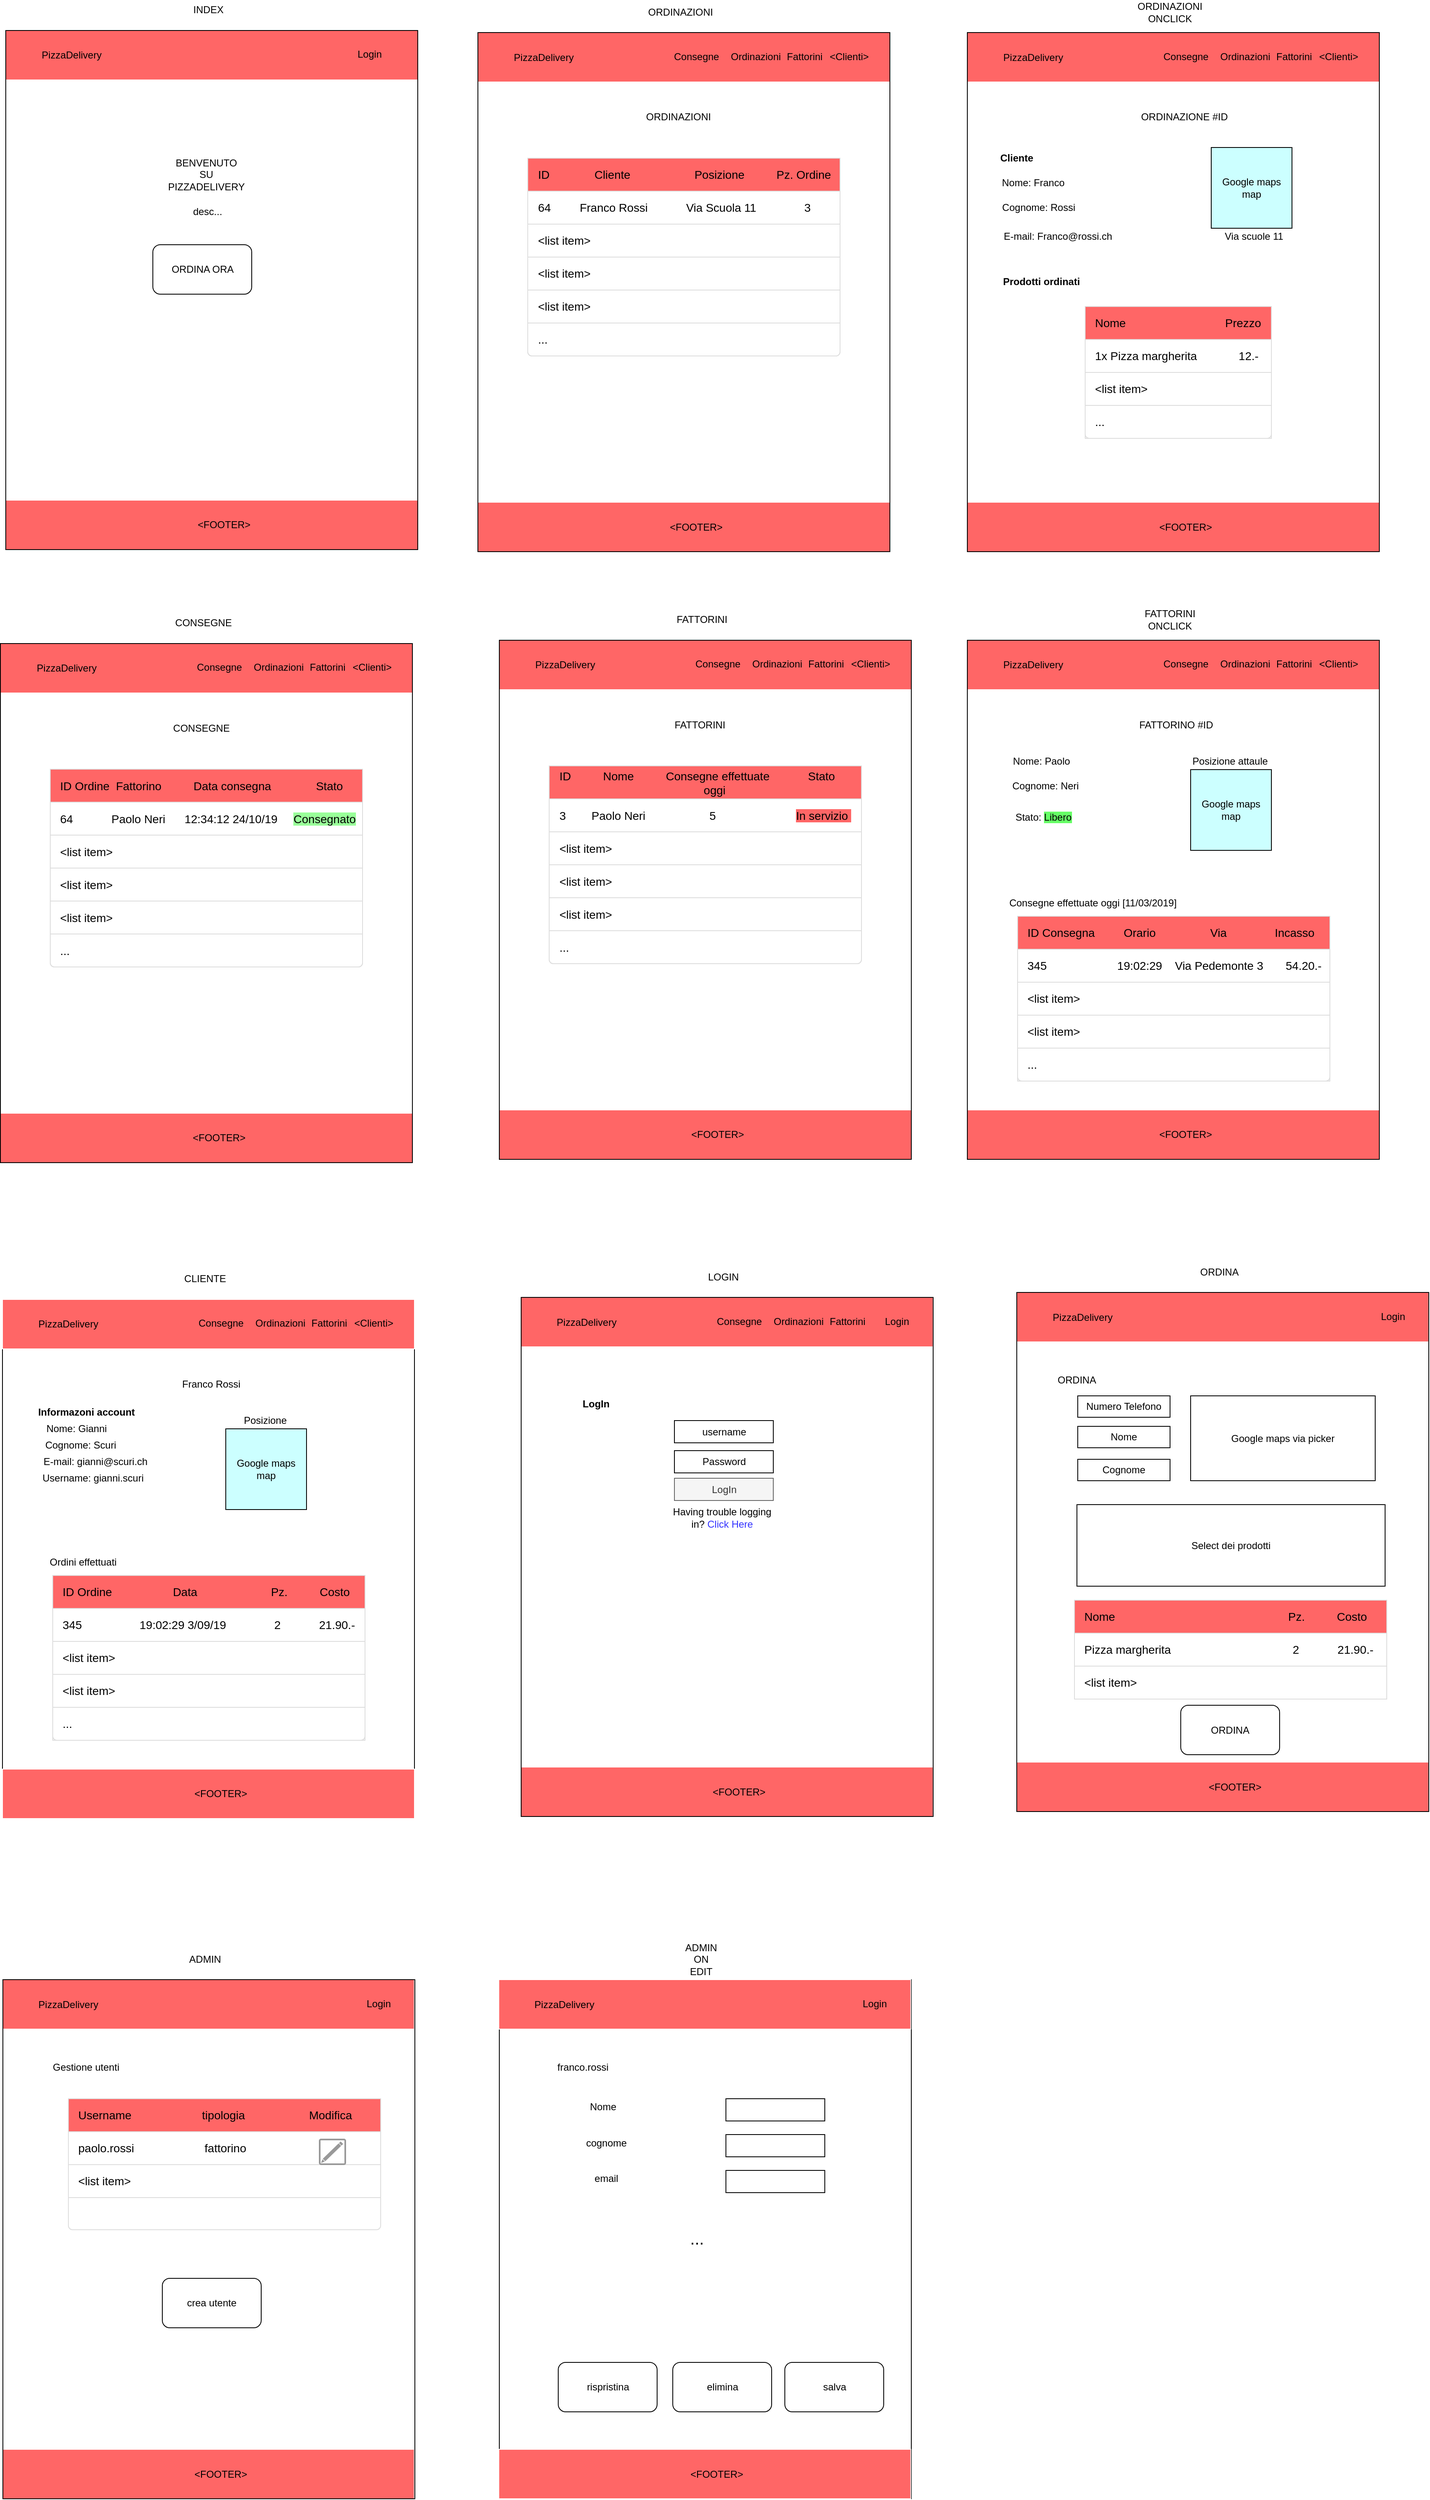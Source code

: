 <mxfile pages="1" version="11.2.8" type="device"><diagram id="FAtNxonMxum7XKvVbo5S" name="Page-1"><mxGraphModel dx="1113" dy="800" grid="0" gridSize="10" guides="1" tooltips="1" connect="1" arrows="1" fold="1" page="0" pageScale="1" pageWidth="1169" pageHeight="827" math="0" shadow="0"><root><mxCell id="0"/><mxCell id="1" parent="0"/><mxCell id="zmgNjUfw8StozBmQFIme-34" value="" style="rounded=0;whiteSpace=wrap;html=1;strokeColor=#000000;fillColor=none;" vertex="1" parent="1"><mxGeometry x="712" y="2530.5" width="500" height="630" as="geometry"/></mxCell><mxCell id="e07GhaDugi4mD9dxbuCD-139" value="" style="rounded=0;whiteSpace=wrap;html=1;strokeColor=#000000;fillColor=none;" parent="1" vertex="1"><mxGeometry x="109" y="1705" width="500" height="630" as="geometry"/></mxCell><mxCell id="e07GhaDugi4mD9dxbuCD-17" value="" style="rounded=0;whiteSpace=wrap;html=1;fillColor=#FF6666;strokeColor=#FFFFFF;" parent="1" vertex="1"><mxGeometry x="113" y="735" width="500" height="60" as="geometry"/></mxCell><mxCell id="e07GhaDugi4mD9dxbuCD-2" value="" style="rounded=0;whiteSpace=wrap;html=1;fillColor=#FF6666;strokeColor=#FFFFFF;" parent="1" vertex="1"><mxGeometry x="113" y="165" width="500" height="60" as="geometry"/></mxCell><mxCell id="e07GhaDugi4mD9dxbuCD-3" value="PizzaDelivery" style="text;html=1;align=center;verticalAlign=middle;whiteSpace=wrap;rounded=0;" parent="1" vertex="1"><mxGeometry x="128" y="185" width="130" height="20" as="geometry"/></mxCell><mxCell id="e07GhaDugi4mD9dxbuCD-4" value="Login" style="text;html=1;" parent="1" vertex="1"><mxGeometry x="538" y="180" width="60" height="30" as="geometry"/></mxCell><mxCell id="e07GhaDugi4mD9dxbuCD-18" value="&amp;lt;FOOTER&amp;gt;" style="text;html=1;strokeColor=none;fillColor=none;align=center;verticalAlign=middle;whiteSpace=wrap;rounded=0;" parent="1" vertex="1"><mxGeometry x="358" y="755" width="40" height="20" as="geometry"/></mxCell><mxCell id="e07GhaDugi4mD9dxbuCD-19" value="BENVENUTO SU PIZZADELIVERY" style="text;html=1;strokeColor=none;fillColor=none;align=center;verticalAlign=middle;whiteSpace=wrap;rounded=0;" parent="1" vertex="1"><mxGeometry x="320" y="330" width="73" height="20" as="geometry"/></mxCell><mxCell id="e07GhaDugi4mD9dxbuCD-20" value="desc..." style="text;html=1;strokeColor=none;fillColor=none;align=center;verticalAlign=middle;whiteSpace=wrap;rounded=0;" parent="1" vertex="1"><mxGeometry x="257" y="350" width="202" height="70" as="geometry"/></mxCell><mxCell id="e07GhaDugi4mD9dxbuCD-22" value="INDEX" style="text;html=1;strokeColor=none;fillColor=none;align=center;verticalAlign=middle;whiteSpace=wrap;rounded=0;" parent="1" vertex="1"><mxGeometry x="339" y="130" width="40" height="20" as="geometry"/></mxCell><mxCell id="e07GhaDugi4mD9dxbuCD-23" value="" style="rounded=0;whiteSpace=wrap;html=1;fillColor=#FF6666;strokeColor=#FFFFFF;" parent="1" vertex="1"><mxGeometry x="686" y="737.5" width="500" height="60" as="geometry"/></mxCell><mxCell id="e07GhaDugi4mD9dxbuCD-24" value="" style="rounded=0;whiteSpace=wrap;html=1;fillColor=#FF6666;strokeColor=#FFFFFF;" parent="1" vertex="1"><mxGeometry x="686" y="167.5" width="500" height="60" as="geometry"/></mxCell><mxCell id="e07GhaDugi4mD9dxbuCD-25" value="PizzaDelivery" style="text;html=1;align=center;verticalAlign=middle;whiteSpace=wrap;rounded=0;" parent="1" vertex="1"><mxGeometry x="701" y="187.5" width="130" height="20" as="geometry"/></mxCell><mxCell id="e07GhaDugi4mD9dxbuCD-26" value="&amp;lt;Clienti&amp;gt;" style="text;html=1;" parent="1" vertex="1"><mxGeometry x="1111" y="182.5" width="60" height="30" as="geometry"/></mxCell><mxCell id="e07GhaDugi4mD9dxbuCD-27" value="Fattorini" style="text;html=1;" parent="1" vertex="1"><mxGeometry x="1059" y="182.5" width="60" height="30" as="geometry"/></mxCell><mxCell id="e07GhaDugi4mD9dxbuCD-29" value="Consegne" style="text;html=1;" parent="1" vertex="1"><mxGeometry x="922" y="182.5" width="60" height="30" as="geometry"/></mxCell><mxCell id="e07GhaDugi4mD9dxbuCD-31" value="&amp;lt;FOOTER&amp;gt;" style="text;html=1;strokeColor=none;fillColor=none;align=center;verticalAlign=middle;whiteSpace=wrap;rounded=0;" parent="1" vertex="1"><mxGeometry x="931" y="757.5" width="40" height="20" as="geometry"/></mxCell><mxCell id="e07GhaDugi4mD9dxbuCD-32" value="ORDINAZIONI" style="text;html=1;strokeColor=none;fillColor=none;align=center;verticalAlign=middle;whiteSpace=wrap;rounded=0;" parent="1" vertex="1"><mxGeometry x="893" y="260" width="73" height="20" as="geometry"/></mxCell><mxCell id="e07GhaDugi4mD9dxbuCD-35" value="ORDINAZIONI" style="text;html=1;strokeColor=none;fillColor=none;align=center;verticalAlign=middle;whiteSpace=wrap;rounded=0;" parent="1" vertex="1"><mxGeometry x="912" y="132.5" width="40" height="20" as="geometry"/></mxCell><mxCell id="e07GhaDugi4mD9dxbuCD-36" value="Ordinazioni" style="text;html=1;" parent="1" vertex="1"><mxGeometry x="991" y="182.5" width="60" height="30" as="geometry"/></mxCell><mxCell id="e07GhaDugi4mD9dxbuCD-38" value="" style="html=1;shadow=0;dashed=0;shape=mxgraph.bootstrap.rrect;rSize=5;strokeColor=#dddddd;fillColor=#ffffff;" parent="1" vertex="1"><mxGeometry x="746.5" y="320" width="379" height="240" as="geometry"/></mxCell><mxCell id="e07GhaDugi4mD9dxbuCD-40" value="ID&amp;nbsp; &amp;nbsp; &amp;nbsp; &amp;nbsp; &amp;nbsp; &amp;nbsp; &amp;nbsp; Cliente&amp;nbsp; &amp;nbsp; &amp;nbsp; &amp;nbsp; &amp;nbsp; &amp;nbsp; &amp;nbsp; &amp;nbsp; &amp;nbsp; &amp;nbsp; Posizione&amp;nbsp; &amp;nbsp; &amp;nbsp; &amp;nbsp; &amp;nbsp; Pz. Ordine&amp;nbsp;" style="strokeColor=inherit;fillColor=#FF6666;gradientColor=inherit;html=1;shadow=0;dashed=0;shape=mxgraph.bootstrap.rect;align=left;spacingLeft=10;whiteSpace=wrap;fontSize=14;whiteSpace=wrap;resizeWidth=1;" parent="e07GhaDugi4mD9dxbuCD-38" vertex="1"><mxGeometry width="379" height="40" relative="1" as="geometry"><mxPoint as="offset"/></mxGeometry></mxCell><mxCell id="e07GhaDugi4mD9dxbuCD-41" value="64&amp;nbsp; &amp;nbsp; &amp;nbsp; &amp;nbsp; &amp;nbsp;Franco Rossi&amp;nbsp; &amp;nbsp; &amp;nbsp; &amp;nbsp; &amp;nbsp; &amp;nbsp; Via Scuola 11&amp;nbsp; &amp;nbsp; &amp;nbsp; &amp;nbsp; &amp;nbsp; &amp;nbsp; &amp;nbsp; &amp;nbsp;3&amp;nbsp;" style="strokeColor=inherit;fillColor=inherit;gradientColor=inherit;html=1;shadow=0;dashed=0;shape=mxgraph.bootstrap.rect;spacingLeft=10;fontSize=14;align=left;whiteSpace=wrap;resizeWidth=1;" parent="e07GhaDugi4mD9dxbuCD-38" vertex="1"><mxGeometry width="379" height="40" relative="1" as="geometry"><mxPoint y="40" as="offset"/></mxGeometry></mxCell><mxCell id="e07GhaDugi4mD9dxbuCD-42" value="&amp;lt;list item&amp;gt;" style="strokeColor=inherit;fillColor=inherit;gradientColor=inherit;html=1;shadow=0;dashed=0;shape=mxgraph.bootstrap.rect;spacingLeft=10;fontSize=14;align=left;whiteSpace=wrap;resizeWidth=1;" parent="e07GhaDugi4mD9dxbuCD-38" vertex="1"><mxGeometry width="379" height="40" relative="1" as="geometry"><mxPoint y="80" as="offset"/></mxGeometry></mxCell><mxCell id="e07GhaDugi4mD9dxbuCD-43" value="&amp;lt;list item&amp;gt;" style="strokeColor=inherit;fillColor=inherit;gradientColor=inherit;html=1;shadow=0;dashed=0;shape=mxgraph.bootstrap.rect;spacingLeft=10;fontSize=14;align=left;whiteSpace=wrap;resizeWidth=1;" parent="e07GhaDugi4mD9dxbuCD-38" vertex="1"><mxGeometry width="379" height="40" relative="1" as="geometry"><mxPoint y="120" as="offset"/></mxGeometry></mxCell><mxCell id="e07GhaDugi4mD9dxbuCD-44" value="&amp;lt;list item&amp;gt;" style="strokeColor=inherit;fillColor=inherit;gradientColor=inherit;html=1;shadow=0;dashed=0;shape=mxgraph.bootstrap.rect;spacingLeft=10;fontSize=14;align=left;whiteSpace=wrap;resizeWidth=1;" parent="e07GhaDugi4mD9dxbuCD-38" vertex="1"><mxGeometry width="379" height="40" relative="1" as="geometry"><mxPoint y="160" as="offset"/></mxGeometry></mxCell><mxCell id="e07GhaDugi4mD9dxbuCD-45" value="..." style="strokeColor=inherit;fillColor=inherit;gradientColor=inherit;html=1;shadow=0;dashed=0;shape=mxgraph.bootstrap.bottomButton;rSize=5;spacingLeft=10;fontSize=14;align=left;whiteSpace=wrap;resizeWidth=1;" parent="e07GhaDugi4mD9dxbuCD-38" vertex="1"><mxGeometry y="1" width="379" height="40" relative="1" as="geometry"><mxPoint y="-40" as="offset"/></mxGeometry></mxCell><mxCell id="e07GhaDugi4mD9dxbuCD-48" value="" style="rounded=0;whiteSpace=wrap;html=1;fillColor=#FF6666;strokeColor=#FFFFFF;" parent="1" vertex="1"><mxGeometry x="1280" y="737.5" width="500" height="60" as="geometry"/></mxCell><mxCell id="e07GhaDugi4mD9dxbuCD-49" value="" style="rounded=0;whiteSpace=wrap;html=1;fillColor=#FF6666;strokeColor=#FFFFFF;" parent="1" vertex="1"><mxGeometry x="1280" y="167.5" width="500" height="60" as="geometry"/></mxCell><mxCell id="e07GhaDugi4mD9dxbuCD-50" value="PizzaDelivery" style="text;html=1;align=center;verticalAlign=middle;whiteSpace=wrap;rounded=0;" parent="1" vertex="1"><mxGeometry x="1295" y="187.5" width="130" height="20" as="geometry"/></mxCell><mxCell id="e07GhaDugi4mD9dxbuCD-51" value="&amp;lt;Clienti&amp;gt;" style="text;html=1;" parent="1" vertex="1"><mxGeometry x="1705" y="182.5" width="60" height="30" as="geometry"/></mxCell><mxCell id="e07GhaDugi4mD9dxbuCD-52" value="Fattorini" style="text;html=1;" parent="1" vertex="1"><mxGeometry x="1653" y="182.5" width="60" height="30" as="geometry"/></mxCell><mxCell id="e07GhaDugi4mD9dxbuCD-53" value="Consegne" style="text;html=1;" parent="1" vertex="1"><mxGeometry x="1516" y="182.5" width="60" height="30" as="geometry"/></mxCell><mxCell id="e07GhaDugi4mD9dxbuCD-54" value="&amp;lt;FOOTER&amp;gt;" style="text;html=1;strokeColor=none;fillColor=none;align=center;verticalAlign=middle;whiteSpace=wrap;rounded=0;" parent="1" vertex="1"><mxGeometry x="1525" y="757.5" width="40" height="20" as="geometry"/></mxCell><mxCell id="e07GhaDugi4mD9dxbuCD-55" value="ORDINAZIONE #ID" style="text;html=1;strokeColor=none;fillColor=none;align=center;verticalAlign=middle;whiteSpace=wrap;rounded=0;" parent="1" vertex="1"><mxGeometry x="1487" y="260" width="113" height="20" as="geometry"/></mxCell><mxCell id="e07GhaDugi4mD9dxbuCD-56" value="ORDINAZIONI ONCLICK" style="text;html=1;strokeColor=none;fillColor=none;align=center;verticalAlign=middle;whiteSpace=wrap;rounded=0;" parent="1" vertex="1"><mxGeometry x="1506" y="132.5" width="40" height="20" as="geometry"/></mxCell><mxCell id="e07GhaDugi4mD9dxbuCD-57" value="Ordinazioni" style="text;html=1;" parent="1" vertex="1"><mxGeometry x="1585" y="182.5" width="60" height="30" as="geometry"/></mxCell><mxCell id="e07GhaDugi4mD9dxbuCD-58" value="" style="html=1;shadow=0;dashed=0;shape=mxgraph.bootstrap.rrect;rSize=5;strokeColor=#dddddd;fillColor=#ffffff;" parent="1" vertex="1"><mxGeometry x="1423" y="500" width="226" height="160" as="geometry"/></mxCell><mxCell id="e07GhaDugi4mD9dxbuCD-59" value="Nome&amp;nbsp; &amp;nbsp; &amp;nbsp; &amp;nbsp; &amp;nbsp; &amp;nbsp; &amp;nbsp; &amp;nbsp; &amp;nbsp; &amp;nbsp; &amp;nbsp; &amp;nbsp; &amp;nbsp; &amp;nbsp; &amp;nbsp; &amp;nbsp;Prezzo" style="strokeColor=inherit;fillColor=#FF6666;gradientColor=inherit;html=1;shadow=0;dashed=0;shape=mxgraph.bootstrap.rect;align=left;spacingLeft=10;whiteSpace=wrap;fontSize=14;whiteSpace=wrap;resizeWidth=1;" parent="e07GhaDugi4mD9dxbuCD-58" vertex="1"><mxGeometry width="226" height="40" relative="1" as="geometry"><mxPoint as="offset"/></mxGeometry></mxCell><mxCell id="e07GhaDugi4mD9dxbuCD-60" value="1x Pizza margherita&amp;nbsp; &amp;nbsp; &amp;nbsp; &amp;nbsp; &amp;nbsp; &amp;nbsp; &amp;nbsp;12.-" style="strokeColor=inherit;fillColor=inherit;gradientColor=inherit;html=1;shadow=0;dashed=0;shape=mxgraph.bootstrap.rect;spacingLeft=10;fontSize=14;align=left;whiteSpace=wrap;resizeWidth=1;" parent="e07GhaDugi4mD9dxbuCD-58" vertex="1"><mxGeometry width="226" height="40" relative="1" as="geometry"><mxPoint y="40" as="offset"/></mxGeometry></mxCell><mxCell id="e07GhaDugi4mD9dxbuCD-61" value="&amp;lt;list item&amp;gt;" style="strokeColor=inherit;fillColor=inherit;gradientColor=inherit;html=1;shadow=0;dashed=0;shape=mxgraph.bootstrap.rect;spacingLeft=10;fontSize=14;align=left;whiteSpace=wrap;resizeWidth=1;" parent="e07GhaDugi4mD9dxbuCD-58" vertex="1"><mxGeometry width="226" height="40" relative="1" as="geometry"><mxPoint y="80" as="offset"/></mxGeometry></mxCell><mxCell id="e07GhaDugi4mD9dxbuCD-62" value="&amp;lt;list item&amp;gt;" style="strokeColor=inherit;fillColor=inherit;gradientColor=inherit;html=1;shadow=0;dashed=0;shape=mxgraph.bootstrap.rect;spacingLeft=10;fontSize=14;align=left;whiteSpace=wrap;resizeWidth=1;" parent="e07GhaDugi4mD9dxbuCD-58" vertex="1"><mxGeometry width="226" height="40" relative="1" as="geometry"><mxPoint y="120" as="offset"/></mxGeometry></mxCell><mxCell id="e07GhaDugi4mD9dxbuCD-64" value="..." style="strokeColor=inherit;fillColor=inherit;gradientColor=inherit;html=1;shadow=0;dashed=0;shape=mxgraph.bootstrap.bottomButton;rSize=5;spacingLeft=10;fontSize=14;align=left;whiteSpace=wrap;resizeWidth=1;" parent="e07GhaDugi4mD9dxbuCD-58" vertex="1"><mxGeometry y="1" width="226" height="40" relative="1" as="geometry"><mxPoint y="-40" as="offset"/></mxGeometry></mxCell><mxCell id="e07GhaDugi4mD9dxbuCD-65" value="&lt;b&gt;Cliente&lt;/b&gt;" style="text;html=1;strokeColor=none;fillColor=none;align=center;verticalAlign=middle;whiteSpace=wrap;rounded=0;glass=0;" parent="1" vertex="1"><mxGeometry x="1320" y="310" width="40" height="20" as="geometry"/></mxCell><mxCell id="e07GhaDugi4mD9dxbuCD-67" value="Nome: Franco" style="text;html=1;strokeColor=none;fillColor=none;align=center;verticalAlign=middle;whiteSpace=wrap;rounded=0;" parent="1" vertex="1"><mxGeometry x="1320" y="340" width="80" height="20" as="geometry"/></mxCell><mxCell id="e07GhaDugi4mD9dxbuCD-70" value="&amp;nbsp;Cognome: Rossi" style="text;html=1;strokeColor=none;fillColor=none;align=center;verticalAlign=middle;whiteSpace=wrap;rounded=0;" parent="1" vertex="1"><mxGeometry x="1310" y="370" width="110" height="20" as="geometry"/></mxCell><mxCell id="e07GhaDugi4mD9dxbuCD-74" value="E-mail: Franco@rossi.ch" style="text;html=1;strokeColor=none;fillColor=none;align=center;verticalAlign=middle;whiteSpace=wrap;rounded=0;" parent="1" vertex="1"><mxGeometry x="1320" y="405" width="140" height="20" as="geometry"/></mxCell><mxCell id="e07GhaDugi4mD9dxbuCD-75" value="Via scuole 11" style="text;html=1;strokeColor=none;fillColor=none;align=center;verticalAlign=middle;whiteSpace=wrap;rounded=0;" parent="1" vertex="1"><mxGeometry x="1536" y="405" width="184" height="20" as="geometry"/></mxCell><mxCell id="e07GhaDugi4mD9dxbuCD-76" value="Google maps map" style="whiteSpace=wrap;html=1;aspect=fixed;rounded=0;glass=0;strokeColor=#000000;fillColor=#CCFFFF;" parent="1" vertex="1"><mxGeometry x="1576" y="307" width="98" height="98" as="geometry"/></mxCell><mxCell id="e07GhaDugi4mD9dxbuCD-77" value="&lt;b&gt;Prodotti ordinati&lt;/b&gt;" style="text;html=1;strokeColor=none;fillColor=none;align=center;verticalAlign=middle;whiteSpace=wrap;rounded=0;glass=0;" parent="1" vertex="1"><mxGeometry x="1320" y="460" width="100" height="20" as="geometry"/></mxCell><mxCell id="e07GhaDugi4mD9dxbuCD-79" value="" style="rounded=0;whiteSpace=wrap;html=1;fillColor=#FF6666;strokeColor=#FFFFFF;" parent="1" vertex="1"><mxGeometry x="106.5" y="1479" width="500" height="60" as="geometry"/></mxCell><mxCell id="e07GhaDugi4mD9dxbuCD-80" value="" style="rounded=0;whiteSpace=wrap;html=1;fillColor=#FF6666;strokeColor=#FFFFFF;" parent="1" vertex="1"><mxGeometry x="106.5" y="909" width="500" height="60" as="geometry"/></mxCell><mxCell id="e07GhaDugi4mD9dxbuCD-81" value="PizzaDelivery" style="text;html=1;align=center;verticalAlign=middle;whiteSpace=wrap;rounded=0;" parent="1" vertex="1"><mxGeometry x="121.5" y="929" width="130" height="20" as="geometry"/></mxCell><mxCell id="e07GhaDugi4mD9dxbuCD-82" value="&amp;lt;Clienti&amp;gt;" style="text;html=1;" parent="1" vertex="1"><mxGeometry x="531.5" y="924" width="60" height="30" as="geometry"/></mxCell><mxCell id="e07GhaDugi4mD9dxbuCD-83" value="Fattorini" style="text;html=1;" parent="1" vertex="1"><mxGeometry x="479.5" y="924" width="60" height="30" as="geometry"/></mxCell><mxCell id="e07GhaDugi4mD9dxbuCD-84" value="Consegne" style="text;html=1;" parent="1" vertex="1"><mxGeometry x="342.5" y="924" width="60" height="30" as="geometry"/></mxCell><mxCell id="e07GhaDugi4mD9dxbuCD-85" value="&amp;lt;FOOTER&amp;gt;" style="text;html=1;strokeColor=none;fillColor=none;align=center;verticalAlign=middle;whiteSpace=wrap;rounded=0;" parent="1" vertex="1"><mxGeometry x="351.5" y="1499" width="40" height="20" as="geometry"/></mxCell><mxCell id="e07GhaDugi4mD9dxbuCD-86" value="CONSEGNE" style="text;html=1;strokeColor=none;fillColor=none;align=center;verticalAlign=middle;whiteSpace=wrap;rounded=0;" parent="1" vertex="1"><mxGeometry x="313.5" y="1001.5" width="73" height="20" as="geometry"/></mxCell><mxCell id="e07GhaDugi4mD9dxbuCD-87" value="CONSEGNE" style="text;html=1;strokeColor=none;fillColor=none;align=center;verticalAlign=middle;whiteSpace=wrap;rounded=0;" parent="1" vertex="1"><mxGeometry x="332.5" y="874" width="40" height="20" as="geometry"/></mxCell><mxCell id="e07GhaDugi4mD9dxbuCD-88" value="Ordinazioni" style="text;html=1;" parent="1" vertex="1"><mxGeometry x="411.5" y="924" width="60" height="30" as="geometry"/></mxCell><mxCell id="e07GhaDugi4mD9dxbuCD-89" value="" style="html=1;shadow=0;dashed=0;shape=mxgraph.bootstrap.rrect;rSize=5;strokeColor=#dddddd;fillColor=#ffffff;" parent="1" vertex="1"><mxGeometry x="167" y="1061.5" width="379" height="240" as="geometry"/></mxCell><mxCell id="e07GhaDugi4mD9dxbuCD-90" value="ID Ordine&amp;nbsp; Fattorino&amp;nbsp; &amp;nbsp; &amp;nbsp; &amp;nbsp; &amp;nbsp; Data consegna&amp;nbsp; &amp;nbsp; &amp;nbsp; &amp;nbsp; &amp;nbsp; &amp;nbsp; &amp;nbsp; Stato&amp;nbsp;" style="strokeColor=inherit;fillColor=#FF6666;gradientColor=inherit;html=1;shadow=0;dashed=0;shape=mxgraph.bootstrap.rect;align=left;spacingLeft=10;whiteSpace=wrap;fontSize=14;whiteSpace=wrap;resizeWidth=1;" parent="e07GhaDugi4mD9dxbuCD-89" vertex="1"><mxGeometry width="379" height="40" relative="1" as="geometry"><mxPoint as="offset"/></mxGeometry></mxCell><mxCell id="e07GhaDugi4mD9dxbuCD-91" value="64&amp;nbsp; &amp;nbsp; &amp;nbsp; &amp;nbsp; &amp;nbsp; &amp;nbsp; Paolo Neri&amp;nbsp; &amp;nbsp; &amp;nbsp; 12:34:12 24/10/19&amp;nbsp; &amp;nbsp; &amp;nbsp;&lt;span style=&quot;background-color: rgb(153 , 255 , 153)&quot;&gt;Consegnato&lt;/span&gt;&amp;nbsp;" style="strokeColor=inherit;fillColor=inherit;gradientColor=inherit;html=1;shadow=0;dashed=0;shape=mxgraph.bootstrap.rect;spacingLeft=10;fontSize=14;align=left;whiteSpace=wrap;resizeWidth=1;" parent="e07GhaDugi4mD9dxbuCD-89" vertex="1"><mxGeometry width="379" height="40" relative="1" as="geometry"><mxPoint y="40" as="offset"/></mxGeometry></mxCell><mxCell id="e07GhaDugi4mD9dxbuCD-92" value="&amp;lt;list item&amp;gt;" style="strokeColor=inherit;fillColor=inherit;gradientColor=inherit;html=1;shadow=0;dashed=0;shape=mxgraph.bootstrap.rect;spacingLeft=10;fontSize=14;align=left;whiteSpace=wrap;resizeWidth=1;" parent="e07GhaDugi4mD9dxbuCD-89" vertex="1"><mxGeometry width="379" height="40" relative="1" as="geometry"><mxPoint y="80" as="offset"/></mxGeometry></mxCell><mxCell id="e07GhaDugi4mD9dxbuCD-93" value="&amp;lt;list item&amp;gt;" style="strokeColor=inherit;fillColor=inherit;gradientColor=inherit;html=1;shadow=0;dashed=0;shape=mxgraph.bootstrap.rect;spacingLeft=10;fontSize=14;align=left;whiteSpace=wrap;resizeWidth=1;" parent="e07GhaDugi4mD9dxbuCD-89" vertex="1"><mxGeometry width="379" height="40" relative="1" as="geometry"><mxPoint y="120" as="offset"/></mxGeometry></mxCell><mxCell id="e07GhaDugi4mD9dxbuCD-94" value="&amp;lt;list item&amp;gt;" style="strokeColor=inherit;fillColor=inherit;gradientColor=inherit;html=1;shadow=0;dashed=0;shape=mxgraph.bootstrap.rect;spacingLeft=10;fontSize=14;align=left;whiteSpace=wrap;resizeWidth=1;" parent="e07GhaDugi4mD9dxbuCD-89" vertex="1"><mxGeometry width="379" height="40" relative="1" as="geometry"><mxPoint y="160" as="offset"/></mxGeometry></mxCell><mxCell id="e07GhaDugi4mD9dxbuCD-95" value="..." style="strokeColor=inherit;fillColor=inherit;gradientColor=inherit;html=1;shadow=0;dashed=0;shape=mxgraph.bootstrap.bottomButton;rSize=5;spacingLeft=10;fontSize=14;align=left;whiteSpace=wrap;resizeWidth=1;" parent="e07GhaDugi4mD9dxbuCD-89" vertex="1"><mxGeometry y="1" width="379" height="40" relative="1" as="geometry"><mxPoint y="-40" as="offset"/></mxGeometry></mxCell><mxCell id="e07GhaDugi4mD9dxbuCD-97" value="" style="rounded=0;whiteSpace=wrap;html=1;fillColor=#FF6666;strokeColor=#FFFFFF;" parent="1" vertex="1"><mxGeometry x="712" y="1475" width="500" height="60" as="geometry"/></mxCell><mxCell id="e07GhaDugi4mD9dxbuCD-98" value="" style="rounded=0;whiteSpace=wrap;html=1;fillColor=#FF6666;strokeColor=#FFFFFF;" parent="1" vertex="1"><mxGeometry x="712" y="905" width="500" height="60" as="geometry"/></mxCell><mxCell id="e07GhaDugi4mD9dxbuCD-99" value="PizzaDelivery" style="text;html=1;align=center;verticalAlign=middle;whiteSpace=wrap;rounded=0;" parent="1" vertex="1"><mxGeometry x="727" y="925" width="130" height="20" as="geometry"/></mxCell><mxCell id="e07GhaDugi4mD9dxbuCD-100" value="&amp;lt;Clienti&amp;gt;" style="text;html=1;" parent="1" vertex="1"><mxGeometry x="1137" y="920" width="60" height="30" as="geometry"/></mxCell><mxCell id="e07GhaDugi4mD9dxbuCD-101" value="Fattorini" style="text;html=1;" parent="1" vertex="1"><mxGeometry x="1085" y="920" width="60" height="30" as="geometry"/></mxCell><mxCell id="e07GhaDugi4mD9dxbuCD-102" value="Consegne" style="text;html=1;" parent="1" vertex="1"><mxGeometry x="948" y="920" width="60" height="30" as="geometry"/></mxCell><mxCell id="e07GhaDugi4mD9dxbuCD-103" value="&amp;lt;FOOTER&amp;gt;" style="text;html=1;strokeColor=none;fillColor=none;align=center;verticalAlign=middle;whiteSpace=wrap;rounded=0;" parent="1" vertex="1"><mxGeometry x="957" y="1495" width="40" height="20" as="geometry"/></mxCell><mxCell id="e07GhaDugi4mD9dxbuCD-104" value="FATTORINI" style="text;html=1;strokeColor=none;fillColor=none;align=center;verticalAlign=middle;whiteSpace=wrap;rounded=0;" parent="1" vertex="1"><mxGeometry x="919" y="997.5" width="73" height="20" as="geometry"/></mxCell><mxCell id="e07GhaDugi4mD9dxbuCD-105" value="FATTORINI" style="text;html=1;strokeColor=none;fillColor=none;align=center;verticalAlign=middle;whiteSpace=wrap;rounded=0;" parent="1" vertex="1"><mxGeometry x="938" y="870" width="40" height="20" as="geometry"/></mxCell><mxCell id="e07GhaDugi4mD9dxbuCD-106" value="Ordinazioni" style="text;html=1;" parent="1" vertex="1"><mxGeometry x="1017" y="920" width="60" height="30" as="geometry"/></mxCell><mxCell id="e07GhaDugi4mD9dxbuCD-107" value="" style="html=1;shadow=0;dashed=0;shape=mxgraph.bootstrap.rrect;rSize=5;strokeColor=#dddddd;fillColor=#ffffff;" parent="1" vertex="1"><mxGeometry x="772.5" y="1057.5" width="379" height="240" as="geometry"/></mxCell><mxCell id="e07GhaDugi4mD9dxbuCD-108" value="ID&amp;nbsp; &amp;nbsp; &amp;nbsp; &amp;nbsp; &amp;nbsp; Nome&amp;nbsp; &amp;nbsp; &amp;nbsp; &amp;nbsp; &amp;nbsp; Consegne effettuate&amp;nbsp; &amp;nbsp; &amp;nbsp; &amp;nbsp; &amp;nbsp; &amp;nbsp; Stato&lt;br&gt;&amp;nbsp; &amp;nbsp; &amp;nbsp; &amp;nbsp; &amp;nbsp; &amp;nbsp; &amp;nbsp; &amp;nbsp; &amp;nbsp; &amp;nbsp; &amp;nbsp; &amp;nbsp; &amp;nbsp; &amp;nbsp; &amp;nbsp; &amp;nbsp; &amp;nbsp; &amp;nbsp; &amp;nbsp; &amp;nbsp; &amp;nbsp; &amp;nbsp; &amp;nbsp;oggi&amp;nbsp; &amp;nbsp; &amp;nbsp; &amp;nbsp; &amp;nbsp; &amp;nbsp; &amp;nbsp; &amp;nbsp;" style="strokeColor=inherit;fillColor=#FF6666;gradientColor=inherit;html=1;shadow=0;dashed=0;shape=mxgraph.bootstrap.rect;align=left;spacingLeft=10;whiteSpace=wrap;fontSize=14;whiteSpace=wrap;resizeWidth=1;" parent="e07GhaDugi4mD9dxbuCD-107" vertex="1"><mxGeometry width="379" height="40" relative="1" as="geometry"><mxPoint as="offset"/></mxGeometry></mxCell><mxCell id="e07GhaDugi4mD9dxbuCD-109" value="3&amp;nbsp; &amp;nbsp; &amp;nbsp; &amp;nbsp; Paolo Neri&amp;nbsp; &amp;nbsp; &amp;nbsp; &amp;nbsp; &amp;nbsp; &amp;nbsp; &amp;nbsp; &amp;nbsp; &amp;nbsp; &amp;nbsp; 5&amp;nbsp; &amp;nbsp; &amp;nbsp; &amp;nbsp; &amp;nbsp; &amp;nbsp; &amp;nbsp; &amp;nbsp; &amp;nbsp; &amp;nbsp; &amp;nbsp; &amp;nbsp; &amp;nbsp;&lt;span style=&quot;background-color: rgb(255 , 102 , 102)&quot;&gt;In servizio&amp;nbsp;&lt;/span&gt;" style="strokeColor=inherit;fillColor=inherit;gradientColor=inherit;html=1;shadow=0;dashed=0;shape=mxgraph.bootstrap.rect;spacingLeft=10;fontSize=14;align=left;whiteSpace=wrap;resizeWidth=1;" parent="e07GhaDugi4mD9dxbuCD-107" vertex="1"><mxGeometry width="379" height="40" relative="1" as="geometry"><mxPoint y="40" as="offset"/></mxGeometry></mxCell><mxCell id="e07GhaDugi4mD9dxbuCD-110" value="&amp;lt;list item&amp;gt;" style="strokeColor=inherit;fillColor=inherit;gradientColor=inherit;html=1;shadow=0;dashed=0;shape=mxgraph.bootstrap.rect;spacingLeft=10;fontSize=14;align=left;whiteSpace=wrap;resizeWidth=1;" parent="e07GhaDugi4mD9dxbuCD-107" vertex="1"><mxGeometry width="379" height="40" relative="1" as="geometry"><mxPoint y="80" as="offset"/></mxGeometry></mxCell><mxCell id="e07GhaDugi4mD9dxbuCD-111" value="&amp;lt;list item&amp;gt;" style="strokeColor=inherit;fillColor=inherit;gradientColor=inherit;html=1;shadow=0;dashed=0;shape=mxgraph.bootstrap.rect;spacingLeft=10;fontSize=14;align=left;whiteSpace=wrap;resizeWidth=1;" parent="e07GhaDugi4mD9dxbuCD-107" vertex="1"><mxGeometry width="379" height="40" relative="1" as="geometry"><mxPoint y="120" as="offset"/></mxGeometry></mxCell><mxCell id="e07GhaDugi4mD9dxbuCD-112" value="&amp;lt;list item&amp;gt;" style="strokeColor=inherit;fillColor=inherit;gradientColor=inherit;html=1;shadow=0;dashed=0;shape=mxgraph.bootstrap.rect;spacingLeft=10;fontSize=14;align=left;whiteSpace=wrap;resizeWidth=1;" parent="e07GhaDugi4mD9dxbuCD-107" vertex="1"><mxGeometry width="379" height="40" relative="1" as="geometry"><mxPoint y="160" as="offset"/></mxGeometry></mxCell><mxCell id="e07GhaDugi4mD9dxbuCD-113" value="..." style="strokeColor=inherit;fillColor=inherit;gradientColor=inherit;html=1;shadow=0;dashed=0;shape=mxgraph.bootstrap.bottomButton;rSize=5;spacingLeft=10;fontSize=14;align=left;whiteSpace=wrap;resizeWidth=1;" parent="e07GhaDugi4mD9dxbuCD-107" vertex="1"><mxGeometry y="1" width="379" height="40" relative="1" as="geometry"><mxPoint y="-40" as="offset"/></mxGeometry></mxCell><mxCell id="e07GhaDugi4mD9dxbuCD-116" value="" style="rounded=0;whiteSpace=wrap;html=1;fillColor=#FF6666;strokeColor=#FFFFFF;" parent="1" vertex="1"><mxGeometry x="1280" y="1475" width="500" height="60" as="geometry"/></mxCell><mxCell id="e07GhaDugi4mD9dxbuCD-117" value="" style="rounded=0;whiteSpace=wrap;html=1;fillColor=#FF6666;strokeColor=#FFFFFF;" parent="1" vertex="1"><mxGeometry x="1280" y="905" width="500" height="60" as="geometry"/></mxCell><mxCell id="e07GhaDugi4mD9dxbuCD-118" value="PizzaDelivery" style="text;html=1;align=center;verticalAlign=middle;whiteSpace=wrap;rounded=0;" parent="1" vertex="1"><mxGeometry x="1295" y="925" width="130" height="20" as="geometry"/></mxCell><mxCell id="e07GhaDugi4mD9dxbuCD-119" value="&amp;lt;Clienti&amp;gt;" style="text;html=1;" parent="1" vertex="1"><mxGeometry x="1705" y="920" width="60" height="30" as="geometry"/></mxCell><mxCell id="e07GhaDugi4mD9dxbuCD-120" value="Fattorini" style="text;html=1;" parent="1" vertex="1"><mxGeometry x="1653" y="920" width="60" height="30" as="geometry"/></mxCell><mxCell id="e07GhaDugi4mD9dxbuCD-121" value="Consegne" style="text;html=1;" parent="1" vertex="1"><mxGeometry x="1516" y="920" width="60" height="30" as="geometry"/></mxCell><mxCell id="e07GhaDugi4mD9dxbuCD-122" value="&amp;lt;FOOTER&amp;gt;" style="text;html=1;strokeColor=none;fillColor=none;align=center;verticalAlign=middle;whiteSpace=wrap;rounded=0;" parent="1" vertex="1"><mxGeometry x="1525" y="1495" width="40" height="20" as="geometry"/></mxCell><mxCell id="e07GhaDugi4mD9dxbuCD-123" value="FATTORINO #ID" style="text;html=1;strokeColor=none;fillColor=none;align=center;verticalAlign=middle;whiteSpace=wrap;rounded=0;" parent="1" vertex="1"><mxGeometry x="1487" y="998" width="93" height="20" as="geometry"/></mxCell><mxCell id="e07GhaDugi4mD9dxbuCD-124" value="FATTORINI ONCLICK" style="text;html=1;strokeColor=none;fillColor=none;align=center;verticalAlign=middle;whiteSpace=wrap;rounded=0;" parent="1" vertex="1"><mxGeometry x="1506" y="870" width="40" height="20" as="geometry"/></mxCell><mxCell id="e07GhaDugi4mD9dxbuCD-125" value="Ordinazioni" style="text;html=1;" parent="1" vertex="1"><mxGeometry x="1585" y="920" width="60" height="30" as="geometry"/></mxCell><mxCell id="e07GhaDugi4mD9dxbuCD-126" value="" style="html=1;shadow=0;dashed=0;shape=mxgraph.bootstrap.rrect;rSize=5;strokeColor=#dddddd;fillColor=#ffffff;" parent="1" vertex="1"><mxGeometry x="1341" y="1240" width="379" height="200" as="geometry"/></mxCell><mxCell id="e07GhaDugi4mD9dxbuCD-127" value="ID Consegna&amp;nbsp; &amp;nbsp; &amp;nbsp; &amp;nbsp; &amp;nbsp;Orario&amp;nbsp; &amp;nbsp; &amp;nbsp; &amp;nbsp; &amp;nbsp; &amp;nbsp; &amp;nbsp; &amp;nbsp; &amp;nbsp;Via&amp;nbsp; &amp;nbsp; &amp;nbsp; &amp;nbsp; &amp;nbsp; &amp;nbsp; &amp;nbsp; &amp;nbsp;Incasso" style="strokeColor=inherit;fillColor=#FF6666;gradientColor=inherit;html=1;shadow=0;dashed=0;shape=mxgraph.bootstrap.rect;align=left;spacingLeft=10;whiteSpace=wrap;fontSize=14;whiteSpace=wrap;resizeWidth=1;" parent="e07GhaDugi4mD9dxbuCD-126" vertex="1"><mxGeometry width="379" height="40" relative="1" as="geometry"><mxPoint as="offset"/></mxGeometry></mxCell><mxCell id="e07GhaDugi4mD9dxbuCD-128" value="345&amp;nbsp; &amp;nbsp; &amp;nbsp; &amp;nbsp; &amp;nbsp; &amp;nbsp; &amp;nbsp; &amp;nbsp; &amp;nbsp; &amp;nbsp; &amp;nbsp; 19:02:29&amp;nbsp; &amp;nbsp; Via Pedemonte 3&amp;nbsp; &amp;nbsp; &amp;nbsp; &amp;nbsp;54.20.-" style="strokeColor=inherit;fillColor=inherit;gradientColor=inherit;html=1;shadow=0;dashed=0;shape=mxgraph.bootstrap.rect;spacingLeft=10;fontSize=14;align=left;whiteSpace=wrap;resizeWidth=1;" parent="e07GhaDugi4mD9dxbuCD-126" vertex="1"><mxGeometry width="379" height="40" relative="1" as="geometry"><mxPoint y="40" as="offset"/></mxGeometry></mxCell><mxCell id="e07GhaDugi4mD9dxbuCD-129" value="&amp;lt;list item&amp;gt;" style="strokeColor=inherit;fillColor=inherit;gradientColor=inherit;html=1;shadow=0;dashed=0;shape=mxgraph.bootstrap.rect;spacingLeft=10;fontSize=14;align=left;whiteSpace=wrap;resizeWidth=1;" parent="e07GhaDugi4mD9dxbuCD-126" vertex="1"><mxGeometry width="379" height="40" relative="1" as="geometry"><mxPoint y="80" as="offset"/></mxGeometry></mxCell><mxCell id="e07GhaDugi4mD9dxbuCD-130" value="&amp;lt;list item&amp;gt;" style="strokeColor=inherit;fillColor=inherit;gradientColor=inherit;html=1;shadow=0;dashed=0;shape=mxgraph.bootstrap.rect;spacingLeft=10;fontSize=14;align=left;whiteSpace=wrap;resizeWidth=1;" parent="e07GhaDugi4mD9dxbuCD-126" vertex="1"><mxGeometry width="379" height="40" relative="1" as="geometry"><mxPoint y="120" as="offset"/></mxGeometry></mxCell><mxCell id="e07GhaDugi4mD9dxbuCD-131" value="&amp;lt;list item&amp;gt;" style="strokeColor=inherit;fillColor=inherit;gradientColor=inherit;html=1;shadow=0;dashed=0;shape=mxgraph.bootstrap.rect;spacingLeft=10;fontSize=14;align=left;whiteSpace=wrap;resizeWidth=1;" parent="e07GhaDugi4mD9dxbuCD-126" vertex="1"><mxGeometry width="379" height="40" relative="1" as="geometry"><mxPoint y="160" as="offset"/></mxGeometry></mxCell><mxCell id="e07GhaDugi4mD9dxbuCD-132" value="..." style="strokeColor=inherit;fillColor=inherit;gradientColor=inherit;html=1;shadow=0;dashed=0;shape=mxgraph.bootstrap.bottomButton;rSize=5;spacingLeft=10;fontSize=14;align=left;whiteSpace=wrap;resizeWidth=1;" parent="e07GhaDugi4mD9dxbuCD-126" vertex="1"><mxGeometry y="1" width="379" height="40" relative="1" as="geometry"><mxPoint y="-40" as="offset"/></mxGeometry></mxCell><mxCell id="e07GhaDugi4mD9dxbuCD-133" value="Nome: Paolo" style="text;html=1;strokeColor=none;fillColor=none;align=center;verticalAlign=middle;whiteSpace=wrap;rounded=0;glass=0;" parent="1" vertex="1"><mxGeometry x="1330" y="1042" width="80" height="20" as="geometry"/></mxCell><mxCell id="e07GhaDugi4mD9dxbuCD-134" value="Cognome: Neri" style="text;html=1;strokeColor=none;fillColor=none;align=center;verticalAlign=middle;whiteSpace=wrap;rounded=0;glass=0;" parent="1" vertex="1"><mxGeometry x="1330" y="1072" width="90" height="20" as="geometry"/></mxCell><mxCell id="e07GhaDugi4mD9dxbuCD-135" value="Stato: &lt;span style=&quot;background-color: rgb(102 , 255 , 102)&quot;&gt;Libero&lt;/span&gt;" style="text;html=1;strokeColor=none;fillColor=none;align=center;verticalAlign=middle;whiteSpace=wrap;rounded=0;glass=0;" parent="1" vertex="1"><mxGeometry x="1335" y="1110" width="75" height="20" as="geometry"/></mxCell><mxCell id="e07GhaDugi4mD9dxbuCD-136" value="Posizione attaule" style="text;html=1;strokeColor=none;fillColor=none;align=center;verticalAlign=middle;whiteSpace=wrap;rounded=0;glass=0;" parent="1" vertex="1"><mxGeometry x="1548" y="1042" width="102" height="20" as="geometry"/></mxCell><mxCell id="e07GhaDugi4mD9dxbuCD-137" value="Google maps map" style="whiteSpace=wrap;html=1;aspect=fixed;rounded=0;glass=0;strokeColor=#000000;fillColor=#CCFFFF;" parent="1" vertex="1"><mxGeometry x="1551" y="1062" width="98" height="98" as="geometry"/></mxCell><mxCell id="e07GhaDugi4mD9dxbuCD-138" value="Consegne effettuate oggi [11/03/2019]" style="text;html=1;strokeColor=none;fillColor=none;align=center;verticalAlign=middle;whiteSpace=wrap;rounded=0;glass=0;" parent="1" vertex="1"><mxGeometry x="1325" y="1214" width="215" height="20" as="geometry"/></mxCell><mxCell id="e07GhaDugi4mD9dxbuCD-140" value="" style="rounded=0;whiteSpace=wrap;html=1;fillColor=#FF6666;strokeColor=#FFFFFF;" parent="1" vertex="1"><mxGeometry x="109" y="2275" width="500" height="60" as="geometry"/></mxCell><mxCell id="e07GhaDugi4mD9dxbuCD-141" value="" style="rounded=0;whiteSpace=wrap;html=1;fillColor=#FF6666;strokeColor=#FFFFFF;" parent="1" vertex="1"><mxGeometry x="109" y="1705" width="500" height="60" as="geometry"/></mxCell><mxCell id="e07GhaDugi4mD9dxbuCD-142" value="PizzaDelivery" style="text;html=1;align=center;verticalAlign=middle;whiteSpace=wrap;rounded=0;" parent="1" vertex="1"><mxGeometry x="124" y="1725" width="130" height="20" as="geometry"/></mxCell><mxCell id="e07GhaDugi4mD9dxbuCD-143" value="&amp;lt;Clienti&amp;gt;" style="text;html=1;" parent="1" vertex="1"><mxGeometry x="534" y="1720" width="60" height="30" as="geometry"/></mxCell><mxCell id="e07GhaDugi4mD9dxbuCD-144" value="Fattorini" style="text;html=1;" parent="1" vertex="1"><mxGeometry x="482" y="1720" width="60" height="30" as="geometry"/></mxCell><mxCell id="e07GhaDugi4mD9dxbuCD-145" value="Consegne" style="text;html=1;" parent="1" vertex="1"><mxGeometry x="345" y="1720" width="60" height="30" as="geometry"/></mxCell><mxCell id="e07GhaDugi4mD9dxbuCD-146" value="&amp;lt;FOOTER&amp;gt;" style="text;html=1;strokeColor=none;fillColor=none;align=center;verticalAlign=middle;whiteSpace=wrap;rounded=0;" parent="1" vertex="1"><mxGeometry x="354" y="2295" width="40" height="20" as="geometry"/></mxCell><mxCell id="e07GhaDugi4mD9dxbuCD-147" value="Franco Rossi" style="text;html=1;strokeColor=none;fillColor=none;align=center;verticalAlign=middle;whiteSpace=wrap;rounded=0;" parent="1" vertex="1"><mxGeometry x="316" y="1798" width="93" height="20" as="geometry"/></mxCell><mxCell id="e07GhaDugi4mD9dxbuCD-148" value="CLIENTE" style="text;html=1;strokeColor=none;fillColor=none;align=center;verticalAlign=middle;whiteSpace=wrap;rounded=0;" parent="1" vertex="1"><mxGeometry x="335" y="1670" width="40" height="20" as="geometry"/></mxCell><mxCell id="e07GhaDugi4mD9dxbuCD-149" value="Ordinazioni" style="text;html=1;" parent="1" vertex="1"><mxGeometry x="414" y="1720" width="60" height="30" as="geometry"/></mxCell><mxCell id="e07GhaDugi4mD9dxbuCD-150" value="" style="html=1;shadow=0;dashed=0;shape=mxgraph.bootstrap.rrect;rSize=5;strokeColor=#dddddd;fillColor=#ffffff;" parent="1" vertex="1"><mxGeometry x="170" y="2040" width="379" height="200" as="geometry"/></mxCell><mxCell id="e07GhaDugi4mD9dxbuCD-151" value="ID Ordine&amp;nbsp; &amp;nbsp; &amp;nbsp; &amp;nbsp; &amp;nbsp; &amp;nbsp; &amp;nbsp; &amp;nbsp; &amp;nbsp; &amp;nbsp;Data&amp;nbsp; &amp;nbsp; &amp;nbsp; &amp;nbsp; &amp;nbsp; &amp;nbsp; &amp;nbsp; &amp;nbsp; &amp;nbsp; &amp;nbsp; &amp;nbsp; &amp;nbsp;Pz.&amp;nbsp; &amp;nbsp; &amp;nbsp; &amp;nbsp; &amp;nbsp; Costo&amp;nbsp;" style="strokeColor=inherit;fillColor=#FF6666;gradientColor=inherit;html=1;shadow=0;dashed=0;shape=mxgraph.bootstrap.rect;align=left;spacingLeft=10;whiteSpace=wrap;fontSize=14;whiteSpace=wrap;resizeWidth=1;" parent="e07GhaDugi4mD9dxbuCD-150" vertex="1"><mxGeometry width="379" height="40" relative="1" as="geometry"><mxPoint as="offset"/></mxGeometry></mxCell><mxCell id="e07GhaDugi4mD9dxbuCD-152" value="345&amp;nbsp; &amp;nbsp; &amp;nbsp; &amp;nbsp; &amp;nbsp; &amp;nbsp; &amp;nbsp; &amp;nbsp; &amp;nbsp; 19:02:29 3/09/19&amp;nbsp; &amp;nbsp; &amp;nbsp; &amp;nbsp; &amp;nbsp; &amp;nbsp; &amp;nbsp; &amp;nbsp;2&amp;nbsp; &amp;nbsp; &amp;nbsp; &amp;nbsp; &amp;nbsp; &amp;nbsp; 21.90.-" style="strokeColor=inherit;fillColor=inherit;gradientColor=inherit;html=1;shadow=0;dashed=0;shape=mxgraph.bootstrap.rect;spacingLeft=10;fontSize=14;align=left;whiteSpace=wrap;resizeWidth=1;" parent="e07GhaDugi4mD9dxbuCD-150" vertex="1"><mxGeometry width="379" height="40" relative="1" as="geometry"><mxPoint y="40" as="offset"/></mxGeometry></mxCell><mxCell id="e07GhaDugi4mD9dxbuCD-153" value="&amp;lt;list item&amp;gt;" style="strokeColor=inherit;fillColor=inherit;gradientColor=inherit;html=1;shadow=0;dashed=0;shape=mxgraph.bootstrap.rect;spacingLeft=10;fontSize=14;align=left;whiteSpace=wrap;resizeWidth=1;" parent="e07GhaDugi4mD9dxbuCD-150" vertex="1"><mxGeometry width="379" height="40" relative="1" as="geometry"><mxPoint y="80" as="offset"/></mxGeometry></mxCell><mxCell id="e07GhaDugi4mD9dxbuCD-154" value="&amp;lt;list item&amp;gt;" style="strokeColor=inherit;fillColor=inherit;gradientColor=inherit;html=1;shadow=0;dashed=0;shape=mxgraph.bootstrap.rect;spacingLeft=10;fontSize=14;align=left;whiteSpace=wrap;resizeWidth=1;" parent="e07GhaDugi4mD9dxbuCD-150" vertex="1"><mxGeometry width="379" height="40" relative="1" as="geometry"><mxPoint y="120" as="offset"/></mxGeometry></mxCell><mxCell id="e07GhaDugi4mD9dxbuCD-155" value="&amp;lt;list item&amp;gt;" style="strokeColor=inherit;fillColor=inherit;gradientColor=inherit;html=1;shadow=0;dashed=0;shape=mxgraph.bootstrap.rect;spacingLeft=10;fontSize=14;align=left;whiteSpace=wrap;resizeWidth=1;" parent="e07GhaDugi4mD9dxbuCD-150" vertex="1"><mxGeometry width="379" height="40" relative="1" as="geometry"><mxPoint y="160" as="offset"/></mxGeometry></mxCell><mxCell id="e07GhaDugi4mD9dxbuCD-156" value="..." style="strokeColor=inherit;fillColor=inherit;gradientColor=inherit;html=1;shadow=0;dashed=0;shape=mxgraph.bootstrap.bottomButton;rSize=5;spacingLeft=10;fontSize=14;align=left;whiteSpace=wrap;resizeWidth=1;" parent="e07GhaDugi4mD9dxbuCD-150" vertex="1"><mxGeometry y="1" width="379" height="40" relative="1" as="geometry"><mxPoint y="-40" as="offset"/></mxGeometry></mxCell><mxCell id="e07GhaDugi4mD9dxbuCD-157" value="&lt;b&gt;Informazoni account&lt;/b&gt;" style="text;html=1;strokeColor=none;fillColor=none;align=center;verticalAlign=middle;whiteSpace=wrap;rounded=0;glass=0;" parent="1" vertex="1"><mxGeometry x="151" y="1832" width="120" height="20" as="geometry"/></mxCell><mxCell id="e07GhaDugi4mD9dxbuCD-158" value="Cognome: Scuri" style="text;html=1;strokeColor=none;fillColor=none;align=center;verticalAlign=middle;whiteSpace=wrap;rounded=0;glass=0;" parent="1" vertex="1"><mxGeometry x="159" y="1872" width="90" height="20" as="geometry"/></mxCell><mxCell id="e07GhaDugi4mD9dxbuCD-159" value="E-mail: gianni@scuri.ch" style="text;html=1;strokeColor=none;fillColor=none;align=center;verticalAlign=middle;whiteSpace=wrap;rounded=0;glass=0;" parent="1" vertex="1"><mxGeometry x="154" y="1892" width="136" height="20" as="geometry"/></mxCell><mxCell id="e07GhaDugi4mD9dxbuCD-160" value="Posizione" style="text;html=1;strokeColor=none;fillColor=none;align=center;verticalAlign=middle;whiteSpace=wrap;rounded=0;glass=0;" parent="1" vertex="1"><mxGeometry x="377" y="1842" width="102" height="20" as="geometry"/></mxCell><mxCell id="e07GhaDugi4mD9dxbuCD-161" value="Google maps map" style="whiteSpace=wrap;html=1;aspect=fixed;rounded=0;glass=0;strokeColor=#000000;fillColor=#CCFFFF;" parent="1" vertex="1"><mxGeometry x="380" y="1862" width="98" height="98" as="geometry"/></mxCell><mxCell id="e07GhaDugi4mD9dxbuCD-162" value="Ordini effettuati" style="text;html=1;strokeColor=none;fillColor=none;align=center;verticalAlign=middle;whiteSpace=wrap;rounded=0;glass=0;" parent="1" vertex="1"><mxGeometry x="154" y="2014" width="106" height="20" as="geometry"/></mxCell><mxCell id="e07GhaDugi4mD9dxbuCD-163" value="Nome: Gianni" style="text;html=1;strokeColor=none;fillColor=none;align=center;verticalAlign=middle;whiteSpace=wrap;rounded=0;glass=0;" parent="1" vertex="1"><mxGeometry x="154" y="1852" width="90" height="20" as="geometry"/></mxCell><mxCell id="e07GhaDugi4mD9dxbuCD-164" value="Username: gianni.scuri" style="text;html=1;strokeColor=none;fillColor=none;align=center;verticalAlign=middle;whiteSpace=wrap;rounded=0;glass=0;" parent="1" vertex="1"><mxGeometry x="151" y="1912" width="136" height="20" as="geometry"/></mxCell><mxCell id="e07GhaDugi4mD9dxbuCD-30" value="" style="rounded=0;whiteSpace=wrap;html=1;strokeColor=#000000;fillColor=none;" parent="1" vertex="1"><mxGeometry x="686" y="167.5" width="500" height="630" as="geometry"/></mxCell><mxCell id="e07GhaDugi4mD9dxbuCD-47" value="" style="rounded=0;whiteSpace=wrap;html=1;strokeColor=#000000;fillColor=none;" parent="1" vertex="1"><mxGeometry x="1280" y="167.5" width="500" height="630" as="geometry"/></mxCell><mxCell id="e07GhaDugi4mD9dxbuCD-78" value="" style="rounded=0;whiteSpace=wrap;html=1;strokeColor=#000000;fillColor=none;" parent="1" vertex="1"><mxGeometry x="106.5" y="909" width="500" height="630" as="geometry"/></mxCell><mxCell id="e07GhaDugi4mD9dxbuCD-96" value="" style="rounded=0;whiteSpace=wrap;html=1;strokeColor=#000000;fillColor=none;" parent="1" vertex="1"><mxGeometry x="712" y="905" width="500" height="630" as="geometry"/></mxCell><mxCell id="e07GhaDugi4mD9dxbuCD-115" value="" style="rounded=0;whiteSpace=wrap;html=1;strokeColor=#000000;fillColor=none;" parent="1" vertex="1"><mxGeometry x="1280" y="905" width="500" height="630" as="geometry"/></mxCell><mxCell id="e07GhaDugi4mD9dxbuCD-166" value="" style="rounded=0;whiteSpace=wrap;html=1;fillColor=#FF6666;strokeColor=#FFFFFF;" parent="1" vertex="1"><mxGeometry x="738.333" y="2272.5" width="500" height="60" as="geometry"/></mxCell><mxCell id="e07GhaDugi4mD9dxbuCD-167" value="" style="rounded=0;whiteSpace=wrap;html=1;fillColor=#FF6666;strokeColor=#FFFFFF;" parent="1" vertex="1"><mxGeometry x="738.333" y="1702.5" width="500" height="60" as="geometry"/></mxCell><mxCell id="e07GhaDugi4mD9dxbuCD-168" value="PizzaDelivery" style="text;html=1;align=center;verticalAlign=middle;whiteSpace=wrap;rounded=0;" parent="1" vertex="1"><mxGeometry x="753.333" y="1722.5" width="130" height="20" as="geometry"/></mxCell><mxCell id="e07GhaDugi4mD9dxbuCD-169" value="Login" style="text;html=1;" parent="1" vertex="1"><mxGeometry x="1178.333" y="1717.5" width="60" height="30" as="geometry"/></mxCell><mxCell id="e07GhaDugi4mD9dxbuCD-170" value="Fattorini" style="text;html=1;" parent="1" vertex="1"><mxGeometry x="1111.333" y="1717.5" width="60" height="30" as="geometry"/></mxCell><mxCell id="e07GhaDugi4mD9dxbuCD-171" value="Consegne" style="text;html=1;" parent="1" vertex="1"><mxGeometry x="974.333" y="1717.5" width="60" height="30" as="geometry"/></mxCell><mxCell id="e07GhaDugi4mD9dxbuCD-172" value="&amp;lt;FOOTER&amp;gt;" style="text;html=1;strokeColor=none;fillColor=none;align=center;verticalAlign=middle;whiteSpace=wrap;rounded=0;" parent="1" vertex="1"><mxGeometry x="983.333" y="2292.5" width="40" height="20" as="geometry"/></mxCell><mxCell id="e07GhaDugi4mD9dxbuCD-173" value="&lt;b&gt;LogIn&lt;/b&gt;" style="text;html=1;strokeColor=none;fillColor=none;align=center;verticalAlign=middle;whiteSpace=wrap;rounded=0;" parent="1" vertex="1"><mxGeometry x="783.333" y="1822" width="93" height="20" as="geometry"/></mxCell><mxCell id="e07GhaDugi4mD9dxbuCD-174" value="LOGIN" style="text;html=1;strokeColor=none;fillColor=none;align=center;verticalAlign=middle;whiteSpace=wrap;rounded=0;" parent="1" vertex="1"><mxGeometry x="964.333" y="1667.5" width="40" height="20" as="geometry"/></mxCell><mxCell id="e07GhaDugi4mD9dxbuCD-175" value="Ordinazioni" style="text;html=1;" parent="1" vertex="1"><mxGeometry x="1043.333" y="1717.5" width="60" height="30" as="geometry"/></mxCell><mxCell id="e07GhaDugi4mD9dxbuCD-192" value="username" style="rounded=0;whiteSpace=wrap;html=1;glass=0;strokeColor=#000000;fillColor=#FFFFFF;" parent="1" vertex="1"><mxGeometry x="924.5" y="1852" width="120" height="27" as="geometry"/></mxCell><mxCell id="e07GhaDugi4mD9dxbuCD-196" value="Password" style="rounded=0;whiteSpace=wrap;html=1;glass=0;strokeColor=#000000;fillColor=#FFFFFF;" parent="1" vertex="1"><mxGeometry x="924.5" y="1888.5" width="120" height="27" as="geometry"/></mxCell><mxCell id="e07GhaDugi4mD9dxbuCD-199" value="LogIn" style="rounded=0;whiteSpace=wrap;html=1;glass=0;strokeColor=#666666;fillColor=#f5f5f5;fontColor=#333333;" parent="1" vertex="1"><mxGeometry x="924.5" y="1922" width="120" height="27" as="geometry"/></mxCell><mxCell id="e07GhaDugi4mD9dxbuCD-200" value="Having trouble logging in? &lt;font color=&quot;#3333ff&quot;&gt;Click Here&lt;/font&gt;" style="text;html=1;strokeColor=none;fillColor=none;align=center;verticalAlign=middle;whiteSpace=wrap;rounded=0;glass=0;" parent="1" vertex="1"><mxGeometry x="919.5" y="1960" width="125" height="20" as="geometry"/></mxCell><mxCell id="e07GhaDugi4mD9dxbuCD-201" value="" style="rounded=0;whiteSpace=wrap;html=1;strokeColor=#000000;fillColor=none;" parent="1" vertex="1"><mxGeometry x="738.5" y="1702.5" width="500" height="630" as="geometry"/></mxCell><mxCell id="UxZf2D0RoLqyhh_F6_2H-1" value="ORDINA ORA" style="rounded=1;whiteSpace=wrap;html=1;" parent="1" vertex="1"><mxGeometry x="291.5" y="425" width="120" height="60" as="geometry"/></mxCell><mxCell id="e07GhaDugi4mD9dxbuCD-12" value="" style="rounded=0;whiteSpace=wrap;html=1;strokeColor=#000000;fillColor=none;" parent="1" vertex="1"><mxGeometry x="113" y="165" width="500" height="630" as="geometry"/></mxCell><mxCell id="UxZf2D0RoLqyhh_F6_2H-3" value="" style="rounded=0;whiteSpace=wrap;html=1;fillColor=#FF6666;strokeColor=#FFFFFF;" parent="1" vertex="1"><mxGeometry x="1339.833" y="2266.5" width="500" height="60" as="geometry"/></mxCell><mxCell id="UxZf2D0RoLqyhh_F6_2H-4" value="" style="rounded=0;whiteSpace=wrap;html=1;fillColor=#FF6666;strokeColor=#FFFFFF;" parent="1" vertex="1"><mxGeometry x="1339.833" y="1696.5" width="500" height="60" as="geometry"/></mxCell><mxCell id="UxZf2D0RoLqyhh_F6_2H-5" value="PizzaDelivery" style="text;html=1;align=center;verticalAlign=middle;whiteSpace=wrap;rounded=0;" parent="1" vertex="1"><mxGeometry x="1354.833" y="1716.5" width="130" height="20" as="geometry"/></mxCell><mxCell id="UxZf2D0RoLqyhh_F6_2H-6" value="Login" style="text;html=1;" parent="1" vertex="1"><mxGeometry x="1779.833" y="1711.5" width="60" height="30" as="geometry"/></mxCell><mxCell id="UxZf2D0RoLqyhh_F6_2H-9" value="&amp;lt;FOOTER&amp;gt;" style="text;html=1;strokeColor=none;fillColor=none;align=center;verticalAlign=middle;whiteSpace=wrap;rounded=0;" parent="1" vertex="1"><mxGeometry x="1584.833" y="2286.5" width="40" height="20" as="geometry"/></mxCell><mxCell id="UxZf2D0RoLqyhh_F6_2H-11" value="ORDINA" style="text;html=1;strokeColor=none;fillColor=none;align=center;verticalAlign=middle;whiteSpace=wrap;rounded=0;" parent="1" vertex="1"><mxGeometry x="1565.833" y="1661.5" width="40" height="20" as="geometry"/></mxCell><mxCell id="UxZf2D0RoLqyhh_F6_2H-18" value="ORDINA" style="text;html=1;strokeColor=none;fillColor=none;align=center;verticalAlign=middle;whiteSpace=wrap;rounded=0;" parent="1" vertex="1"><mxGeometry x="1392.5" y="1793" width="40" height="20" as="geometry"/></mxCell><mxCell id="UxZf2D0RoLqyhh_F6_2H-19" value="" style="html=1;shadow=0;dashed=0;shape=mxgraph.bootstrap.rrect;rSize=5;strokeColor=#dddddd;fillColor=#ffffff;" parent="1" vertex="1"><mxGeometry x="1410" y="2070" width="379" height="118" as="geometry"/></mxCell><mxCell id="UxZf2D0RoLqyhh_F6_2H-20" value="Nome&amp;nbsp; &amp;nbsp; &amp;nbsp; &amp;nbsp; &amp;nbsp; &amp;nbsp; &amp;nbsp; &amp;nbsp; &amp;nbsp; &amp;nbsp; &amp;nbsp; &amp;nbsp; &amp;nbsp; &amp;nbsp; &amp;nbsp; &amp;nbsp; &amp;nbsp; &amp;nbsp; &amp;nbsp; &amp;nbsp; &amp;nbsp; &amp;nbsp; &amp;nbsp; &amp;nbsp; &amp;nbsp; &amp;nbsp; &amp;nbsp; Pz.&amp;nbsp; &amp;nbsp; &amp;nbsp; &amp;nbsp; &amp;nbsp; Costo&amp;nbsp;" style="strokeColor=inherit;fillColor=#FF6666;gradientColor=inherit;html=1;shadow=0;dashed=0;shape=mxgraph.bootstrap.rect;align=left;spacingLeft=10;whiteSpace=wrap;fontSize=14;whiteSpace=wrap;resizeWidth=1;" parent="UxZf2D0RoLqyhh_F6_2H-19" vertex="1"><mxGeometry width="379" height="40" relative="1" as="geometry"><mxPoint as="offset"/></mxGeometry></mxCell><mxCell id="UxZf2D0RoLqyhh_F6_2H-21" value="Pizza margherita&amp;nbsp; &amp;nbsp; &amp;nbsp; &amp;nbsp; &amp;nbsp; &amp;nbsp; &amp;nbsp; &amp;nbsp; &amp;nbsp; &amp;nbsp; &amp;nbsp; &amp;nbsp; &amp;nbsp; &amp;nbsp; &amp;nbsp; &amp;nbsp; &amp;nbsp; &amp;nbsp; &amp;nbsp; 2&amp;nbsp; &amp;nbsp; &amp;nbsp; &amp;nbsp; &amp;nbsp; &amp;nbsp; 21.90.-" style="strokeColor=inherit;fillColor=inherit;gradientColor=inherit;html=1;shadow=0;dashed=0;shape=mxgraph.bootstrap.rect;spacingLeft=10;fontSize=14;align=left;whiteSpace=wrap;resizeWidth=1;" parent="UxZf2D0RoLqyhh_F6_2H-19" vertex="1"><mxGeometry width="379" height="40" relative="1" as="geometry"><mxPoint y="40" as="offset"/></mxGeometry></mxCell><mxCell id="UxZf2D0RoLqyhh_F6_2H-22" value="&amp;lt;list item&amp;gt;" style="strokeColor=inherit;fillColor=inherit;gradientColor=inherit;html=1;shadow=0;dashed=0;shape=mxgraph.bootstrap.rect;spacingLeft=10;fontSize=14;align=left;whiteSpace=wrap;resizeWidth=1;" parent="UxZf2D0RoLqyhh_F6_2H-19" vertex="1"><mxGeometry width="379" height="40" relative="1" as="geometry"><mxPoint y="80" as="offset"/></mxGeometry></mxCell><mxCell id="UxZf2D0RoLqyhh_F6_2H-26" value="Numero Telefono" style="rounded=0;whiteSpace=wrap;html=1;" parent="1" vertex="1"><mxGeometry x="1414" y="1822" width="112" height="26" as="geometry"/></mxCell><mxCell id="UxZf2D0RoLqyhh_F6_2H-27" value="Nome" style="rounded=0;whiteSpace=wrap;html=1;" parent="1" vertex="1"><mxGeometry x="1414" y="1859" width="112" height="26" as="geometry"/></mxCell><mxCell id="UxZf2D0RoLqyhh_F6_2H-28" value="Cognome" style="rounded=0;whiteSpace=wrap;html=1;" parent="1" vertex="1"><mxGeometry x="1414" y="1899" width="112" height="26" as="geometry"/></mxCell><mxCell id="UxZf2D0RoLqyhh_F6_2H-29" value="Google maps via picker" style="rounded=0;whiteSpace=wrap;html=1;" parent="1" vertex="1"><mxGeometry x="1551" y="1822" width="224" height="103" as="geometry"/></mxCell><mxCell id="UxZf2D0RoLqyhh_F6_2H-30" value="Select dei prodotti" style="rounded=0;whiteSpace=wrap;html=1;" parent="1" vertex="1"><mxGeometry x="1413" y="1954" width="374" height="99" as="geometry"/></mxCell><mxCell id="UxZf2D0RoLqyhh_F6_2H-31" value="ORDINA" style="rounded=1;whiteSpace=wrap;html=1;" parent="1" vertex="1"><mxGeometry x="1539" y="2197.5" width="120" height="60" as="geometry"/></mxCell><mxCell id="UxZf2D0RoLqyhh_F6_2H-17" value="" style="rounded=0;whiteSpace=wrap;html=1;strokeColor=#000000;fillColor=none;" parent="1" vertex="1"><mxGeometry x="1340" y="1696.5" width="500" height="630" as="geometry"/></mxCell><mxCell id="zmgNjUfw8StozBmQFIme-2" value="" style="rounded=0;whiteSpace=wrap;html=1;fillColor=#FF6666;strokeColor=#FFFFFF;" vertex="1" parent="1"><mxGeometry x="108.833" y="3100.5" width="500" height="60" as="geometry"/></mxCell><mxCell id="zmgNjUfw8StozBmQFIme-3" value="" style="rounded=0;whiteSpace=wrap;html=1;fillColor=#FF6666;strokeColor=#FFFFFF;" vertex="1" parent="1"><mxGeometry x="108.833" y="2530.5" width="500" height="60" as="geometry"/></mxCell><mxCell id="zmgNjUfw8StozBmQFIme-4" value="PizzaDelivery" style="text;html=1;align=center;verticalAlign=middle;whiteSpace=wrap;rounded=0;" vertex="1" parent="1"><mxGeometry x="123.833" y="2550.5" width="130" height="20" as="geometry"/></mxCell><mxCell id="zmgNjUfw8StozBmQFIme-5" value="Login" style="text;html=1;" vertex="1" parent="1"><mxGeometry x="548.833" y="2545.5" width="60" height="30" as="geometry"/></mxCell><mxCell id="zmgNjUfw8StozBmQFIme-6" value="&amp;lt;FOOTER&amp;gt;" style="text;html=1;strokeColor=none;fillColor=none;align=center;verticalAlign=middle;whiteSpace=wrap;rounded=0;" vertex="1" parent="1"><mxGeometry x="353.833" y="3120.5" width="40" height="20" as="geometry"/></mxCell><mxCell id="zmgNjUfw8StozBmQFIme-7" value="ADMIN" style="text;html=1;strokeColor=none;fillColor=none;align=center;verticalAlign=middle;whiteSpace=wrap;rounded=0;" vertex="1" parent="1"><mxGeometry x="334.833" y="2495.5" width="40" height="20" as="geometry"/></mxCell><mxCell id="zmgNjUfw8StozBmQFIme-8" value="Gestione utenti" style="text;html=1;strokeColor=none;fillColor=none;align=center;verticalAlign=middle;whiteSpace=wrap;rounded=0;" vertex="1" parent="1"><mxGeometry x="162" y="2627" width="97" height="20" as="geometry"/></mxCell><mxCell id="zmgNjUfw8StozBmQFIme-9" value="" style="html=1;shadow=0;dashed=0;shape=mxgraph.bootstrap.rrect;rSize=5;strokeColor=#dddddd;fillColor=#ffffff;" vertex="1" parent="1"><mxGeometry x="189" y="2675" width="379" height="159" as="geometry"/></mxCell><mxCell id="zmgNjUfw8StozBmQFIme-10" value="Username&amp;nbsp; &amp;nbsp; &amp;nbsp; &amp;nbsp; &amp;nbsp; &amp;nbsp; &amp;nbsp; &amp;nbsp; &amp;nbsp; &amp;nbsp; &amp;nbsp; tipologia&amp;nbsp; &amp;nbsp; &amp;nbsp; &amp;nbsp; &amp;nbsp; &amp;nbsp; &amp;nbsp; &amp;nbsp; &amp;nbsp; &amp;nbsp; Modifica" style="strokeColor=inherit;fillColor=#FF6666;gradientColor=inherit;html=1;shadow=0;dashed=0;shape=mxgraph.bootstrap.rect;align=left;spacingLeft=10;whiteSpace=wrap;fontSize=14;whiteSpace=wrap;resizeWidth=1;" vertex="1" parent="zmgNjUfw8StozBmQFIme-9"><mxGeometry width="379" height="40" relative="1" as="geometry"><mxPoint as="offset"/></mxGeometry></mxCell><mxCell id="zmgNjUfw8StozBmQFIme-11" value="paolo.rossi&amp;nbsp; &amp;nbsp; &amp;nbsp; &amp;nbsp; &amp;nbsp; &amp;nbsp; &amp;nbsp; &amp;nbsp; &amp;nbsp; &amp;nbsp; &amp;nbsp; fattorino&amp;nbsp; &amp;nbsp; &amp;nbsp; &amp;nbsp; &amp;nbsp; &amp;nbsp; &amp;nbsp; &amp;nbsp; &amp;nbsp; &amp;nbsp; &amp;nbsp; &amp;nbsp; &amp;nbsp;" style="strokeColor=inherit;fillColor=inherit;gradientColor=inherit;html=1;shadow=0;dashed=0;shape=mxgraph.bootstrap.rect;spacingLeft=10;fontSize=14;align=left;whiteSpace=wrap;resizeWidth=1;" vertex="1" parent="zmgNjUfw8StozBmQFIme-9"><mxGeometry width="379" height="40" relative="1" as="geometry"><mxPoint y="40" as="offset"/></mxGeometry></mxCell><mxCell id="zmgNjUfw8StozBmQFIme-12" value="&amp;lt;list item&amp;gt;" style="strokeColor=inherit;fillColor=inherit;gradientColor=inherit;html=1;shadow=0;dashed=0;shape=mxgraph.bootstrap.rect;spacingLeft=10;fontSize=14;align=left;whiteSpace=wrap;resizeWidth=1;" vertex="1" parent="zmgNjUfw8StozBmQFIme-9"><mxGeometry width="379" height="40" relative="1" as="geometry"><mxPoint y="80" as="offset"/></mxGeometry></mxCell><mxCell id="zmgNjUfw8StozBmQFIme-20" value="" style="strokeColor=#999999;verticalLabelPosition=bottom;shadow=0;dashed=0;fillColor=#ffffff;verticalAlign=top;strokeWidth=2;html=1;shape=mxgraph.mockup.misc.editIcon;" vertex="1" parent="zmgNjUfw8StozBmQFIme-9"><mxGeometry x="305" y="49.5" width="31" height="30" as="geometry"/></mxCell><mxCell id="zmgNjUfw8StozBmQFIme-21" value="" style="rounded=0;whiteSpace=wrap;html=1;strokeColor=#000000;fillColor=none;" vertex="1" parent="1"><mxGeometry x="109.5" y="2530.5" width="500" height="630" as="geometry"/></mxCell><mxCell id="zmgNjUfw8StozBmQFIme-22" value="" style="rounded=0;whiteSpace=wrap;html=1;fillColor=#FF6666;strokeColor=#FFFFFF;" vertex="1" parent="1"><mxGeometry x="711.333" y="3100.5" width="500" height="60" as="geometry"/></mxCell><mxCell id="zmgNjUfw8StozBmQFIme-23" value="" style="rounded=0;whiteSpace=wrap;html=1;fillColor=#FF6666;strokeColor=#FFFFFF;" vertex="1" parent="1"><mxGeometry x="711.333" y="2530.5" width="500" height="60" as="geometry"/></mxCell><mxCell id="zmgNjUfw8StozBmQFIme-24" value="PizzaDelivery" style="text;html=1;align=center;verticalAlign=middle;whiteSpace=wrap;rounded=0;" vertex="1" parent="1"><mxGeometry x="726.333" y="2550.5" width="130" height="20" as="geometry"/></mxCell><mxCell id="zmgNjUfw8StozBmQFIme-25" value="Login" style="text;html=1;" vertex="1" parent="1"><mxGeometry x="1151.333" y="2545.5" width="60" height="30" as="geometry"/></mxCell><mxCell id="zmgNjUfw8StozBmQFIme-26" value="&amp;lt;FOOTER&amp;gt;" style="text;html=1;strokeColor=none;fillColor=none;align=center;verticalAlign=middle;whiteSpace=wrap;rounded=0;" vertex="1" parent="1"><mxGeometry x="956.333" y="3120.5" width="40" height="20" as="geometry"/></mxCell><mxCell id="zmgNjUfw8StozBmQFIme-27" value="ADMIN ON EDIT&lt;br&gt;" style="text;html=1;strokeColor=none;fillColor=none;align=center;verticalAlign=middle;whiteSpace=wrap;rounded=0;" vertex="1" parent="1"><mxGeometry x="937" y="2496" width="40" height="20" as="geometry"/></mxCell><mxCell id="zmgNjUfw8StozBmQFIme-28" value="franco.rossi" style="text;html=1;strokeColor=none;fillColor=none;align=center;verticalAlign=middle;whiteSpace=wrap;rounded=0;" vertex="1" parent="1"><mxGeometry x="764.5" y="2627" width="97" height="20" as="geometry"/></mxCell><mxCell id="zmgNjUfw8StozBmQFIme-35" value="rispristina" style="rounded=1;whiteSpace=wrap;html=1;fillColor=none;" vertex="1" parent="1"><mxGeometry x="783.5" y="2995" width="120" height="60" as="geometry"/></mxCell><mxCell id="zmgNjUfw8StozBmQFIme-38" value="salva" style="rounded=1;whiteSpace=wrap;html=1;fillColor=none;" vertex="1" parent="1"><mxGeometry x="1058.5" y="2995" width="120" height="60" as="geometry"/></mxCell><mxCell id="zmgNjUfw8StozBmQFIme-39" value="" style="rounded=0;whiteSpace=wrap;html=1;fillColor=none;" vertex="1" parent="1"><mxGeometry x="987" y="2675" width="120" height="27" as="geometry"/></mxCell><mxCell id="zmgNjUfw8StozBmQFIme-42" value="Nome" style="text;html=1;strokeColor=none;fillColor=none;align=center;verticalAlign=middle;whiteSpace=wrap;rounded=0;" vertex="1" parent="1"><mxGeometry x="818" y="2675" width="40" height="20" as="geometry"/></mxCell><mxCell id="zmgNjUfw8StozBmQFIme-43" value="" style="rounded=0;whiteSpace=wrap;html=1;fillColor=none;" vertex="1" parent="1"><mxGeometry x="987" y="2718.5" width="120" height="27" as="geometry"/></mxCell><mxCell id="zmgNjUfw8StozBmQFIme-44" value="" style="rounded=0;whiteSpace=wrap;html=1;fillColor=none;" vertex="1" parent="1"><mxGeometry x="987" y="2762" width="120" height="27" as="geometry"/></mxCell><mxCell id="zmgNjUfw8StozBmQFIme-48" value="cognome" style="text;html=1;strokeColor=none;fillColor=none;align=center;verticalAlign=middle;whiteSpace=wrap;rounded=0;" vertex="1" parent="1"><mxGeometry x="821.5" y="2718.5" width="40" height="20" as="geometry"/></mxCell><mxCell id="zmgNjUfw8StozBmQFIme-49" value="email" style="text;html=1;strokeColor=none;fillColor=none;align=center;verticalAlign=middle;whiteSpace=wrap;rounded=0;" vertex="1" parent="1"><mxGeometry x="821.5" y="2762" width="40" height="20" as="geometry"/></mxCell><mxCell id="zmgNjUfw8StozBmQFIme-50" value="&lt;font style=&quot;font-size: 20px&quot;&gt;...&lt;/font&gt;" style="text;html=1;strokeColor=none;fillColor=none;align=center;verticalAlign=middle;whiteSpace=wrap;rounded=0;" vertex="1" parent="1"><mxGeometry x="932" y="2834" width="40" height="20" as="geometry"/></mxCell><mxCell id="zmgNjUfw8StozBmQFIme-51" value="crea utente" style="rounded=1;whiteSpace=wrap;html=1;fillColor=none;" vertex="1" parent="1"><mxGeometry x="303" y="2893" width="120" height="60" as="geometry"/></mxCell><mxCell id="zmgNjUfw8StozBmQFIme-52" value="elimina" style="rounded=1;whiteSpace=wrap;html=1;fillColor=none;" vertex="1" parent="1"><mxGeometry x="922.5" y="2995" width="120" height="60" as="geometry"/></mxCell></root></mxGraphModel></diagram></mxfile>